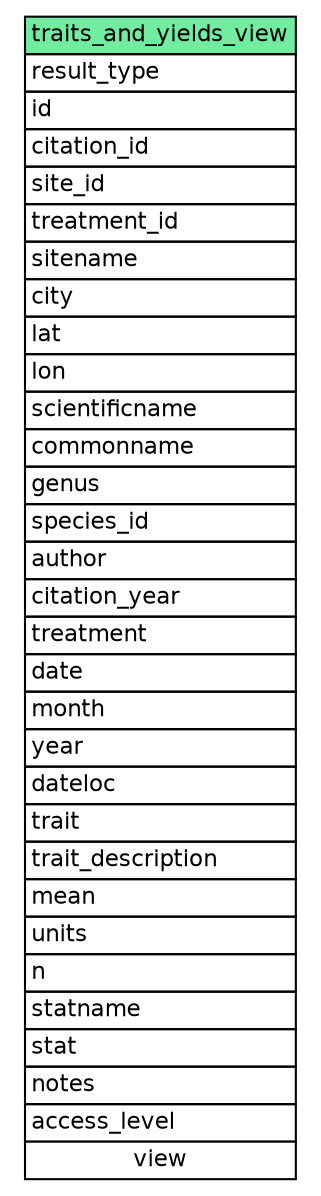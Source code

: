 // dot 2.26.3 on Linux 3.8.0-39-generic
// SchemaSpy rev Unknown
digraph "traits_and_yields_view" {
  graph [
    rankdir="RL"
    bgcolor="#ffffff"
    nodesep="0.18"
    ranksep="0.46"
    fontname="Helvetica"
    fontsize="11"
  ];
  node [
    fontname="Helvetica"
    fontsize="11"
    shape="plaintext"
  ];
  edge [
    arrowsize="0.8"
  ];
  "traits_and_yields_view" [
    label=<
    <TABLE BORDER="0" CELLBORDER="1" CELLSPACING="0" BGCOLOR="#FFFFFF">
      <TR><TD COLSPAN="4" BGCOLOR="#72ECA1" ALIGN="CENTER">traits_and_yields_view</TD></TR>
      <TR><TD PORT="result_type" COLSPAN="4" ALIGN="LEFT">result_type</TD></TR>
      <TR><TD PORT="id" COLSPAN="4" ALIGN="LEFT">id</TD></TR>
      <TR><TD PORT="citation_id" COLSPAN="4" ALIGN="LEFT">citation_id</TD></TR>
      <TR><TD PORT="site_id" COLSPAN="4" ALIGN="LEFT">site_id</TD></TR>
      <TR><TD PORT="treatment_id" COLSPAN="4" ALIGN="LEFT">treatment_id</TD></TR>
      <TR><TD PORT="sitename" COLSPAN="4" ALIGN="LEFT">sitename</TD></TR>
      <TR><TD PORT="city" COLSPAN="4" ALIGN="LEFT">city</TD></TR>
      <TR><TD PORT="lat" COLSPAN="4" ALIGN="LEFT">lat</TD></TR>
      <TR><TD PORT="lon" COLSPAN="4" ALIGN="LEFT">lon</TD></TR>
      <TR><TD PORT="scientificname" COLSPAN="4" ALIGN="LEFT">scientificname</TD></TR>
      <TR><TD PORT="commonname" COLSPAN="4" ALIGN="LEFT">commonname</TD></TR>
      <TR><TD PORT="genus" COLSPAN="4" ALIGN="LEFT">genus</TD></TR>
      <TR><TD PORT="species_id" COLSPAN="4" ALIGN="LEFT">species_id</TD></TR>
      <TR><TD PORT="author" COLSPAN="4" ALIGN="LEFT">author</TD></TR>
      <TR><TD PORT="citation_year" COLSPAN="4" ALIGN="LEFT">citation_year</TD></TR>
      <TR><TD PORT="treatment" COLSPAN="4" ALIGN="LEFT">treatment</TD></TR>
      <TR><TD PORT="date" COLSPAN="4" ALIGN="LEFT">date</TD></TR>
      <TR><TD PORT="month" COLSPAN="4" ALIGN="LEFT">month</TD></TR>
      <TR><TD PORT="year" COLSPAN="4" ALIGN="LEFT">year</TD></TR>
      <TR><TD PORT="dateloc" COLSPAN="4" ALIGN="LEFT">dateloc</TD></TR>
      <TR><TD PORT="trait" COLSPAN="4" ALIGN="LEFT">trait</TD></TR>
      <TR><TD PORT="trait_description" COLSPAN="4" ALIGN="LEFT">trait_description</TD></TR>
      <TR><TD PORT="mean" COLSPAN="4" ALIGN="LEFT">mean</TD></TR>
      <TR><TD PORT="units" COLSPAN="4" ALIGN="LEFT">units</TD></TR>
      <TR><TD PORT="n" COLSPAN="4" ALIGN="LEFT">n</TD></TR>
      <TR><TD PORT="statname" COLSPAN="4" ALIGN="LEFT">statname</TD></TR>
      <TR><TD PORT="stat" COLSPAN="4" ALIGN="LEFT">stat</TD></TR>
      <TR><TD PORT="notes" COLSPAN="4" ALIGN="LEFT">notes</TD></TR>
      <TR><TD PORT="access_level" COLSPAN="4" ALIGN="LEFT">access_level</TD></TR>
      <TR><TD ALIGN="CENTER" COLSPAN="4" BGCOLOR="#ffffff">view</TD></TR>
    </TABLE>>
    URL="tables/traits_and_yields_view.html"
    tooltip="traits_and_yields_view"
  ];
}
